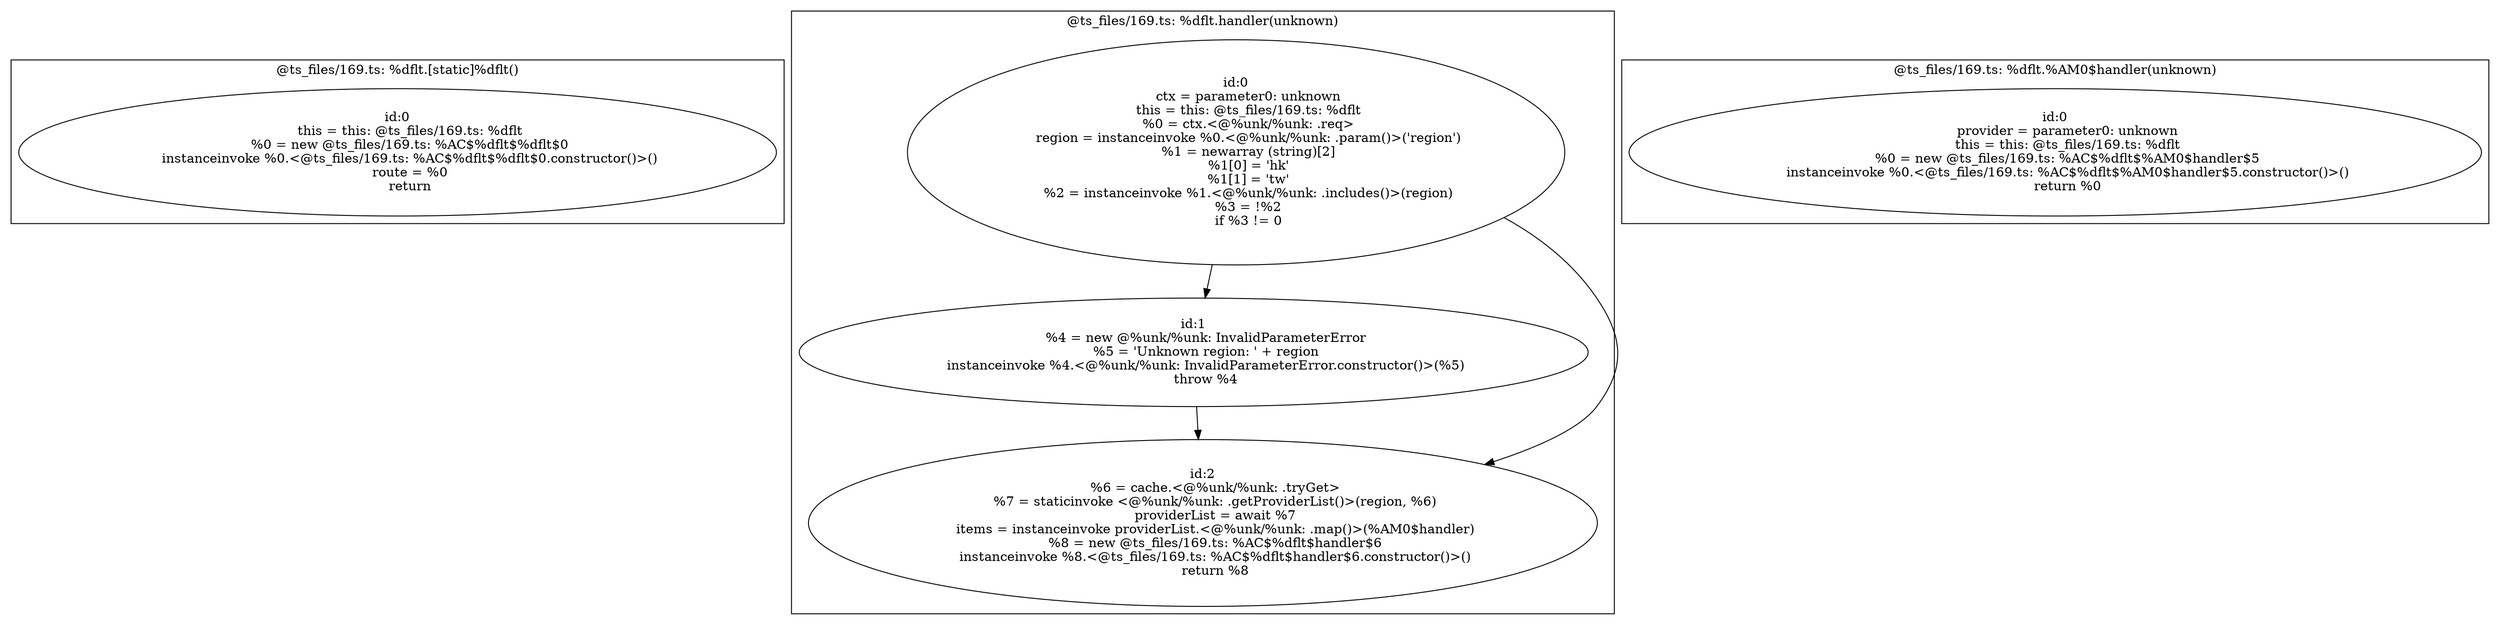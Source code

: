 digraph "169.ts" {
subgraph "cluster_@ts_files/169.ts: %dflt.[static]%dflt()" {
  label="@ts_files/169.ts: %dflt.[static]%dflt()";
  Node33800 [label="id:0
      this = this: @ts_files/169.ts: %dflt
      %0 = new @ts_files/169.ts: %AC$%dflt$%dflt$0
      instanceinvoke %0.<@ts_files/169.ts: %AC$%dflt$%dflt$0.constructor()>()
      route = %0
      return"];
}
subgraph "cluster_@ts_files/169.ts: %dflt.handler(unknown)" {
  label="@ts_files/169.ts: %dflt.handler(unknown)";
  Node36030 [label="id:0
      ctx = parameter0: unknown
      this = this: @ts_files/169.ts: %dflt
      %0 = ctx.<@%unk/%unk: .req>
      region = instanceinvoke %0.<@%unk/%unk: .param()>('region')
      %1 = newarray (string)[2]
      %1[0] = 'hk'
      %1[1] = 'tw'
      %2 = instanceinvoke %1.<@%unk/%unk: .includes()>(region)
      %3 = !%2
      if %3 != 0"];
  Node36031 [label="id:1
      %4 = new @%unk/%unk: InvalidParameterError
      %5 = 'Unknown region: ' + region
      instanceinvoke %4.<@%unk/%unk: InvalidParameterError.constructor()>(%5)
      throw %4"];
  Node36032 [label="id:2
      %6 = cache.<@%unk/%unk: .tryGet>
      %7 = staticinvoke <@%unk/%unk: .getProviderList()>(region, %6)
      providerList = await %7
      items = instanceinvoke providerList.<@%unk/%unk: .map()>(%AM0$handler)
      %8 = new @ts_files/169.ts: %AC$%dflt$handler$6
      instanceinvoke %8.<@ts_files/169.ts: %AC$%dflt$handler$6.constructor()>()
      return %8"];
  Node36030 -> Node36031;
  Node36030 -> Node36032;
  Node36031 -> Node36032;
}
subgraph "cluster_@ts_files/169.ts: %dflt.%AM0$handler(unknown)" {
  label="@ts_files/169.ts: %dflt.%AM0$handler(unknown)";
  Node38660 [label="id:0
      provider = parameter0: unknown
      this = this: @ts_files/169.ts: %dflt
      %0 = new @ts_files/169.ts: %AC$%dflt$%AM0$handler$5
      instanceinvoke %0.<@ts_files/169.ts: %AC$%dflt$%AM0$handler$5.constructor()>()
      return %0"];
}
}
